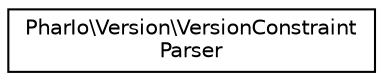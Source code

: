 digraph "Graphical Class Hierarchy"
{
  edge [fontname="Helvetica",fontsize="10",labelfontname="Helvetica",labelfontsize="10"];
  node [fontname="Helvetica",fontsize="10",shape=record];
  rankdir="LR";
  Node0 [label="PharIo\\Version\\VersionConstraint\lParser",height=0.2,width=0.4,color="black", fillcolor="white", style="filled",URL="$classPharIo_1_1Version_1_1VersionConstraintParser.html"];
}
